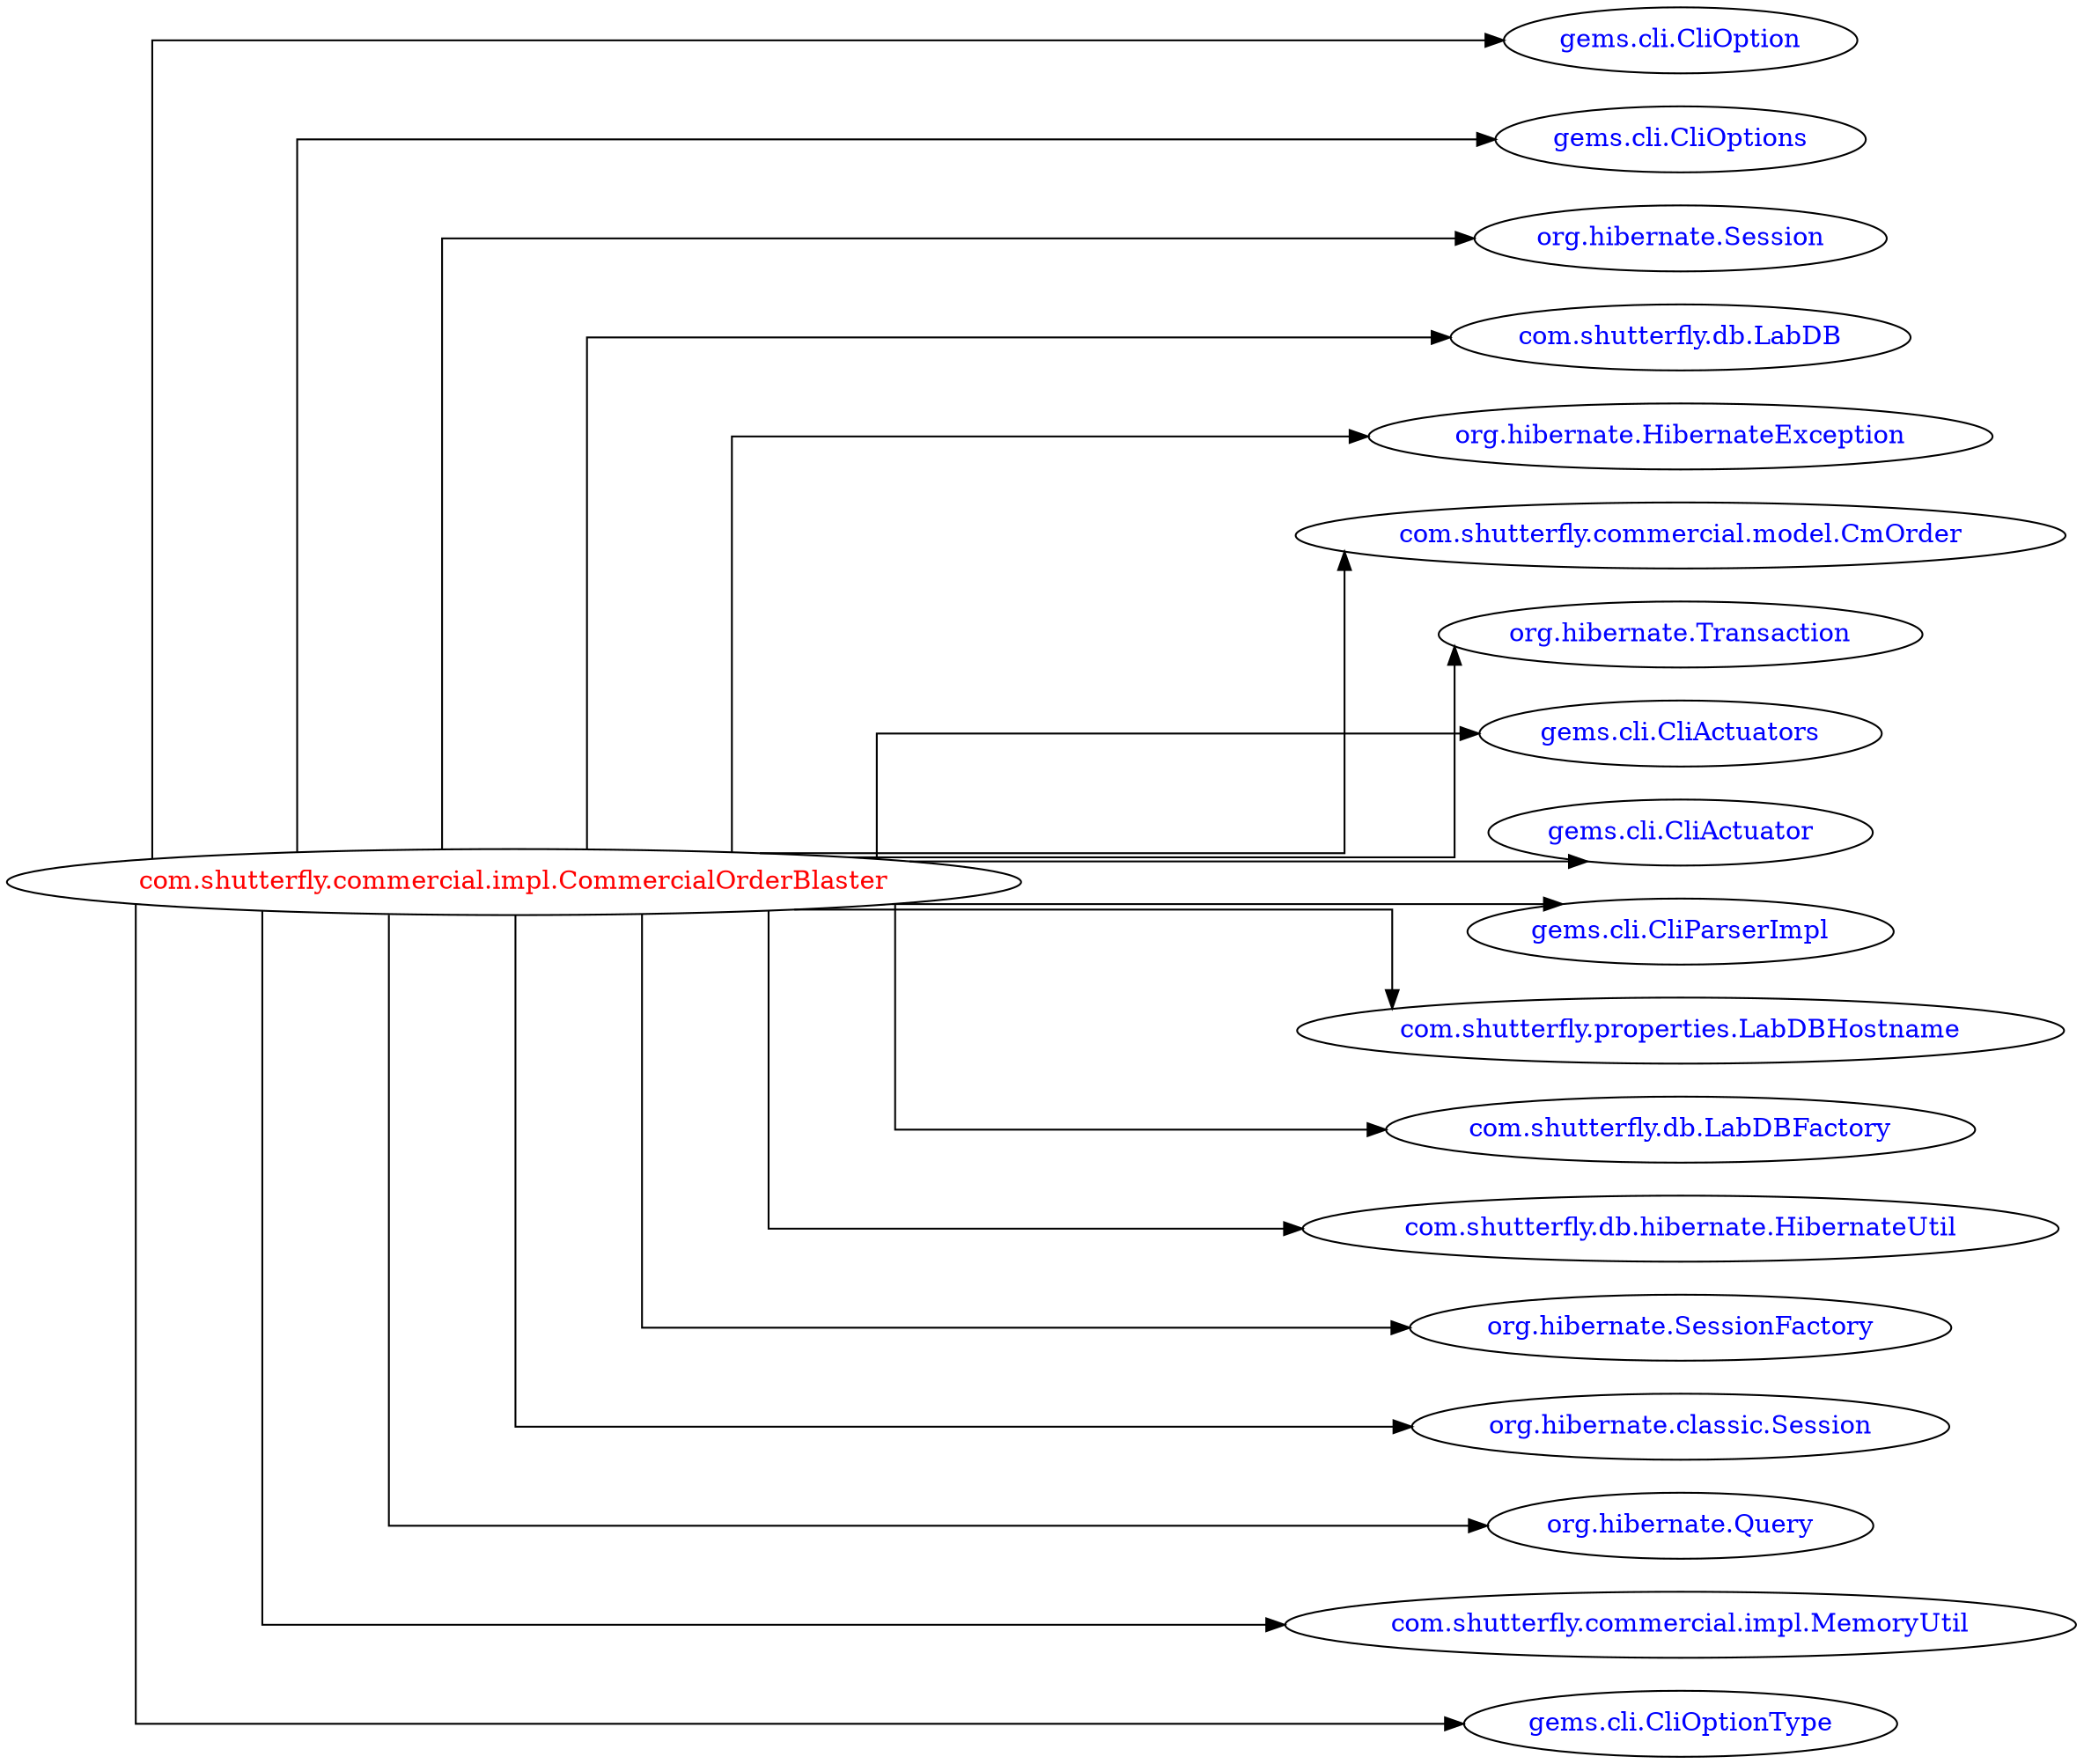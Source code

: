 digraph dependencyGraph {
 concentrate=true;
 ranksep="2.0";
 rankdir="LR"; 
 splines="ortho";
"com.shutterfly.commercial.impl.CommercialOrderBlaster" [fontcolor="red"];
"gems.cli.CliOption" [ fontcolor="blue" ];
"com.shutterfly.commercial.impl.CommercialOrderBlaster"->"gems.cli.CliOption";
"gems.cli.CliOptions" [ fontcolor="blue" ];
"com.shutterfly.commercial.impl.CommercialOrderBlaster"->"gems.cli.CliOptions";
"org.hibernate.Session" [ fontcolor="blue" ];
"com.shutterfly.commercial.impl.CommercialOrderBlaster"->"org.hibernate.Session";
"com.shutterfly.db.LabDB" [ fontcolor="blue" ];
"com.shutterfly.commercial.impl.CommercialOrderBlaster"->"com.shutterfly.db.LabDB";
"org.hibernate.HibernateException" [ fontcolor="blue" ];
"com.shutterfly.commercial.impl.CommercialOrderBlaster"->"org.hibernate.HibernateException";
"com.shutterfly.commercial.model.CmOrder" [ fontcolor="blue" ];
"com.shutterfly.commercial.impl.CommercialOrderBlaster"->"com.shutterfly.commercial.model.CmOrder";
"org.hibernate.Transaction" [ fontcolor="blue" ];
"com.shutterfly.commercial.impl.CommercialOrderBlaster"->"org.hibernate.Transaction";
"gems.cli.CliActuators" [ fontcolor="blue" ];
"com.shutterfly.commercial.impl.CommercialOrderBlaster"->"gems.cli.CliActuators";
"gems.cli.CliActuator" [ fontcolor="blue" ];
"com.shutterfly.commercial.impl.CommercialOrderBlaster"->"gems.cli.CliActuator";
"gems.cli.CliParserImpl" [ fontcolor="blue" ];
"com.shutterfly.commercial.impl.CommercialOrderBlaster"->"gems.cli.CliParserImpl";
"com.shutterfly.properties.LabDBHostname" [ fontcolor="blue" ];
"com.shutterfly.commercial.impl.CommercialOrderBlaster"->"com.shutterfly.properties.LabDBHostname";
"com.shutterfly.db.LabDBFactory" [ fontcolor="blue" ];
"com.shutterfly.commercial.impl.CommercialOrderBlaster"->"com.shutterfly.db.LabDBFactory";
"com.shutterfly.db.hibernate.HibernateUtil" [ fontcolor="blue" ];
"com.shutterfly.commercial.impl.CommercialOrderBlaster"->"com.shutterfly.db.hibernate.HibernateUtil";
"org.hibernate.SessionFactory" [ fontcolor="blue" ];
"com.shutterfly.commercial.impl.CommercialOrderBlaster"->"org.hibernate.SessionFactory";
"org.hibernate.classic.Session" [ fontcolor="blue" ];
"com.shutterfly.commercial.impl.CommercialOrderBlaster"->"org.hibernate.classic.Session";
"org.hibernate.Query" [ fontcolor="blue" ];
"com.shutterfly.commercial.impl.CommercialOrderBlaster"->"org.hibernate.Query";
"com.shutterfly.commercial.impl.MemoryUtil" [ fontcolor="blue" ];
"com.shutterfly.commercial.impl.CommercialOrderBlaster"->"com.shutterfly.commercial.impl.MemoryUtil";
"gems.cli.CliOptionType" [ fontcolor="blue" ];
"com.shutterfly.commercial.impl.CommercialOrderBlaster"->"gems.cli.CliOptionType";
}